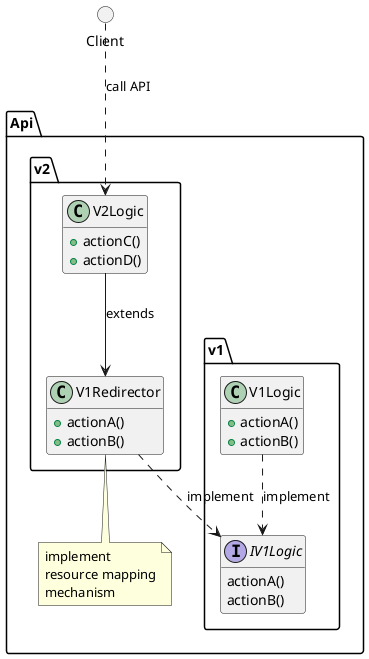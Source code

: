 @startuml endpoint_redirection_extended_class

hide empty members

circle Client

package Api {

    package v1 {
        interface IV1Logic {
            actionA()
            actionB()
        }
        class V1Logic{
            +actionA()
            +actionB()
        }
    }

    package v2 {
        class V1Redirector {
            +actionA()
            +actionB()
        }
        class V2Logic {
            +actionC()
            +actionD()
        }
    }

    note bottom of V1Redirector
        implement
        resource mapping
        mechanism
    endnote
}

V1Logic ..> IV1Logic : implement
V1Redirector ..> IV1Logic : implement
V2Logic --> V1Redirector : extends



Client ..> V2Logic : call API

@enduml